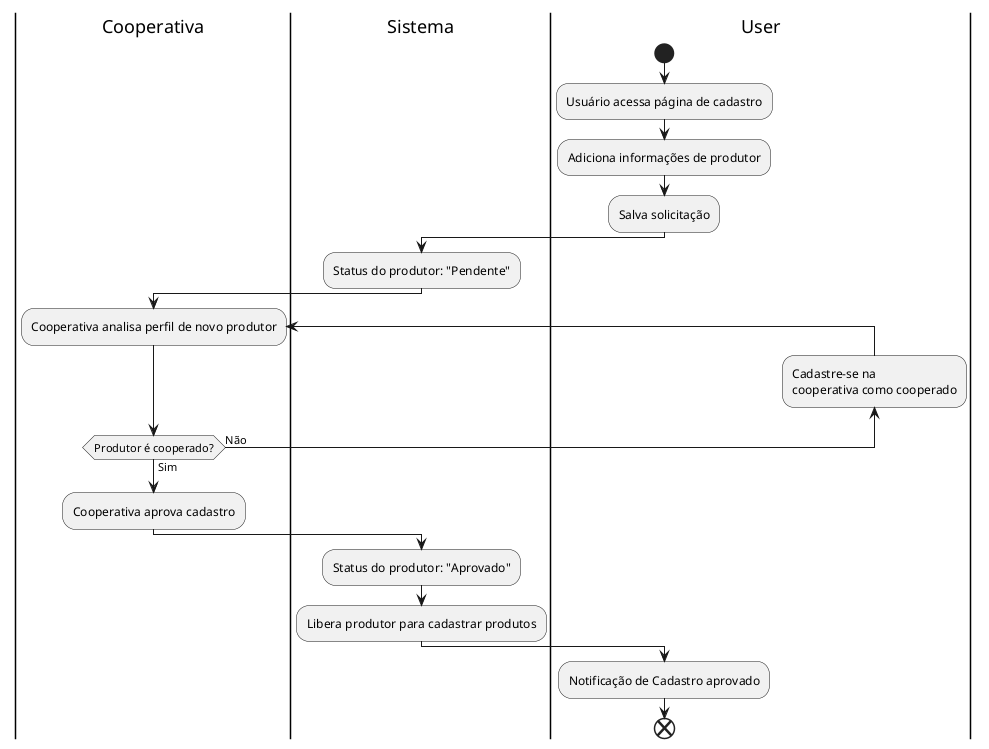 @startuml
|Cooperativa|
|Sistema|
|User|
    start
    :Usuário acessa página de cadastro;
    :Adiciona informações de produtor;
    :Salva solicitação;
    |Sistema|
    :Status do produtor: "Pendente";

|Cooperativa|
repeat :Cooperativa analisa perfil de novo produtor;
|User|
    backward: Cadastre-se na
    cooperativa como cooperado;

|Cooperativa|
repeat while (Produtor é cooperado?) is (Não) not (Sim)
  :Cooperativa aprova cadastro;
  |Sistema|
  :Status do produtor: "Aprovado";
  :Libera produtor para cadastrar produtos;
|User|
  :Notificação de Cadastro aprovado;
  end
@enduml